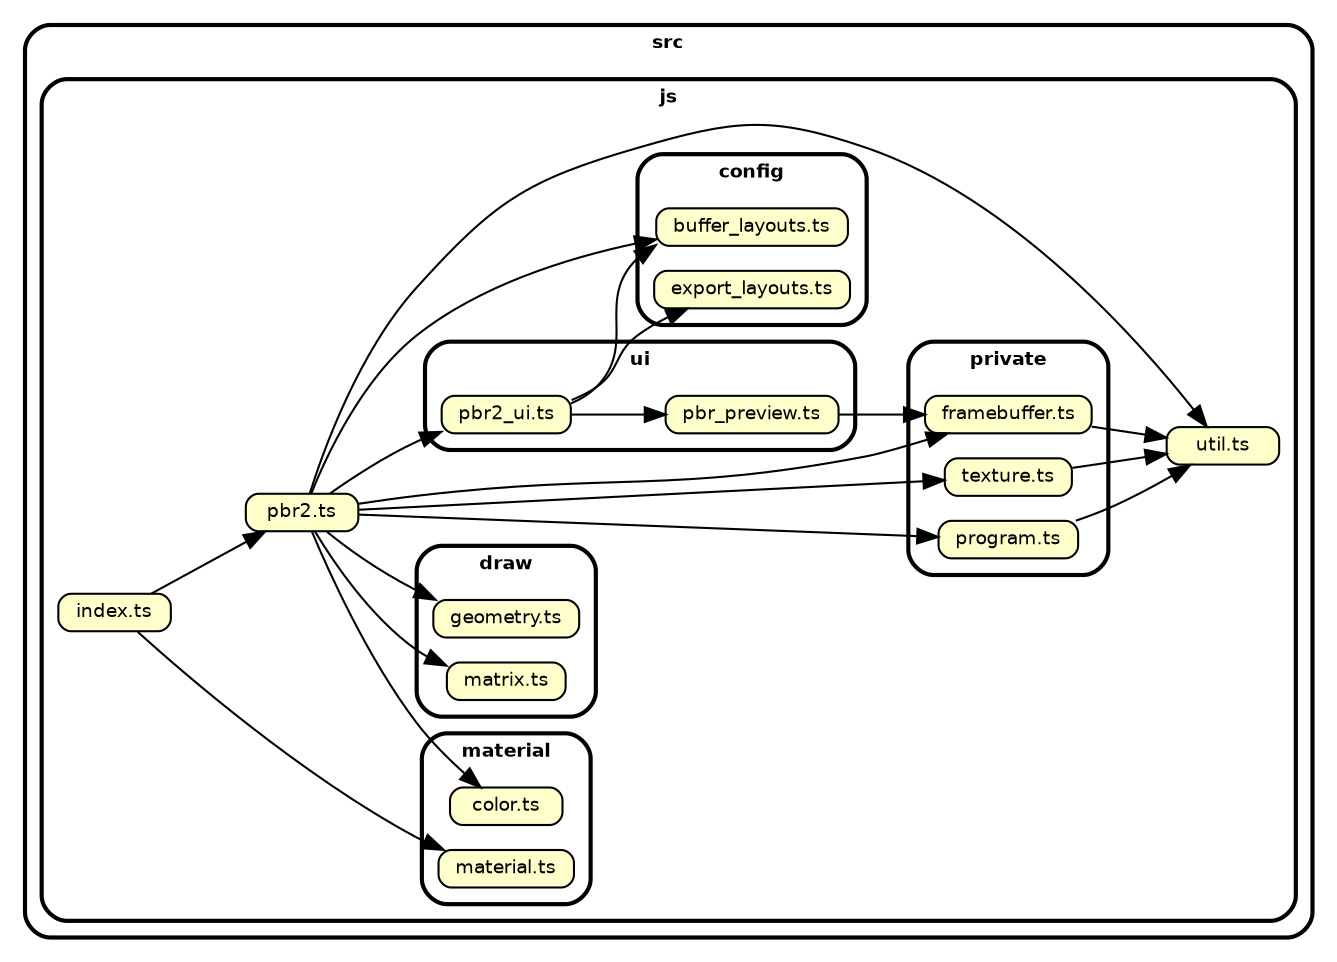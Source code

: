 digraph "dependency-cruiser output"{
    ordering=out
    rankdir=LR
    splines=true
    overlap=false
    nodesep=0.16
    fontname="Helvetica-bold"
    fontsize=9
    style="rounded,bold"
    compound=true
    node [shape=box style="rounded, filled" fillcolor="#ffffcc" height=0.2 fontname=Helvetica fontsize=9]
    edge [color=black arrowhead=normal fontname=Helvetica fontsize=9]

    subgraph "cluster_/src" {label="src" subgraph "cluster_/src/js" {label="js" subgraph "cluster_/src/js/config" {label="config" "src/js/config/buffer_layouts.ts" [label="buffer_layouts.ts" URL="src/js/config/buffer_layouts.ts"] } } }
    subgraph "cluster_/src" {label="src" subgraph "cluster_/src/js" {label="js" subgraph "cluster_/src/js/config" {label="config" "src/js/config/export_layouts.ts" [label="export_layouts.ts" URL="src/js/config/export_layouts.ts"] } } }
    subgraph "cluster_/src" {label="src" subgraph "cluster_/src/js" {label="js" subgraph "cluster_/src/js/draw" {label="draw" "src/js/draw/geometry.ts" [label="geometry.ts" URL="src/js/draw/geometry.ts"] } } }
    subgraph "cluster_/src" {label="src" subgraph "cluster_/src/js" {label="js" subgraph "cluster_/src/js/draw" {label="draw" "src/js/draw/matrix.ts" [label="matrix.ts" URL="src/js/draw/matrix.ts"] } } }
    subgraph "cluster_/src" {label="src" subgraph "cluster_/src/js" {label="js" "src/js/index.ts" [label="index.ts" URL="src/js/index.ts"] } }
    subgraph "cluster_/src" {label="src" subgraph "cluster_/src/js" {label="js" subgraph "cluster_/src/js/material" {label="material" "src/js/material/color.ts" [label="color.ts" URL="src/js/material/color.ts"] } } }
    subgraph "cluster_/src" {label="src" subgraph "cluster_/src/js" {label="js" subgraph "cluster_/src/js/material" {label="material" "src/js/material/material.ts" [label="material.ts" URL="src/js/material/material.ts"] } } }
    subgraph "cluster_/src" {label="src" subgraph "cluster_/src/js" {label="js" "src/js/pbr2.ts" [label="pbr2.ts" URL="src/js/pbr2.ts"] } }
    subgraph "cluster_/src" {label="src" subgraph "cluster_/src/js" {label="js" subgraph "cluster_/src/js/private" {label="private" "src/js/private/framebuffer.ts" [label="framebuffer.ts" URL="src/js/private/framebuffer.ts"] } } }
    subgraph "cluster_/src" {label="src" subgraph "cluster_/src/js" {label="js" subgraph "cluster_/src/js/private" {label="private" "src/js/private/program.ts" [label="program.ts" URL="src/js/private/program.ts"] } } }
    subgraph "cluster_/src" {label="src" subgraph "cluster_/src/js" {label="js" subgraph "cluster_/src/js/private" {label="private" "src/js/private/texture.ts" [label="texture.ts" URL="src/js/private/texture.ts"] } } }
    subgraph "cluster_/src" {label="src" subgraph "cluster_/src/js" {label="js" subgraph "cluster_/src/js/ui" {label="ui" "src/js/ui/pbr2_ui.ts" [label="pbr2_ui.ts" URL="src/js/ui/pbr2_ui.ts"] } } }
    subgraph "cluster_/src" {label="src" subgraph "cluster_/src/js" {label="js" subgraph "cluster_/src/js/ui" {label="ui" "src/js/ui/pbr_preview.ts" [label="pbr_preview.ts" URL="src/js/ui/pbr_preview.ts"] } } }
    subgraph "cluster_/src" {label="src" subgraph "cluster_/src/js" {label="js" "src/js/util.ts" [label="util.ts" URL="src/js/util.ts"] } }

    "src/js/index.ts" -> "src/js/material/material.ts"
    "src/js/index.ts" -> "src/js/pbr2.ts"
    "src/js/pbr2.ts" -> "src/js/config/buffer_layouts.ts"
    "src/js/pbr2.ts" -> "src/js/draw/geometry.ts"
    "src/js/pbr2.ts" -> "src/js/draw/matrix.ts"
    "src/js/pbr2.ts" -> "src/js/material/color.ts"
    "src/js/pbr2.ts" -> "src/js/private/framebuffer.ts"
    "src/js/pbr2.ts" -> "src/js/private/program.ts"
    "src/js/pbr2.ts" -> "src/js/private/texture.ts"
    "src/js/pbr2.ts" -> "src/js/ui/pbr2_ui.ts"
    "src/js/pbr2.ts" -> "src/js/util.ts"
    "src/js/private/framebuffer.ts" -> "src/js/util.ts"
    "src/js/private/program.ts" -> "src/js/util.ts"
    "src/js/private/texture.ts" -> "src/js/util.ts"
    "src/js/ui/pbr2_ui.ts" -> "src/js/config/buffer_layouts.ts"
    "src/js/ui/pbr2_ui.ts" -> "src/js/config/export_layouts.ts"
    "src/js/ui/pbr2_ui.ts" -> "src/js/ui/pbr_preview.ts"
    "src/js/ui/pbr_preview.ts" -> "src/js/private/framebuffer.ts"
}

